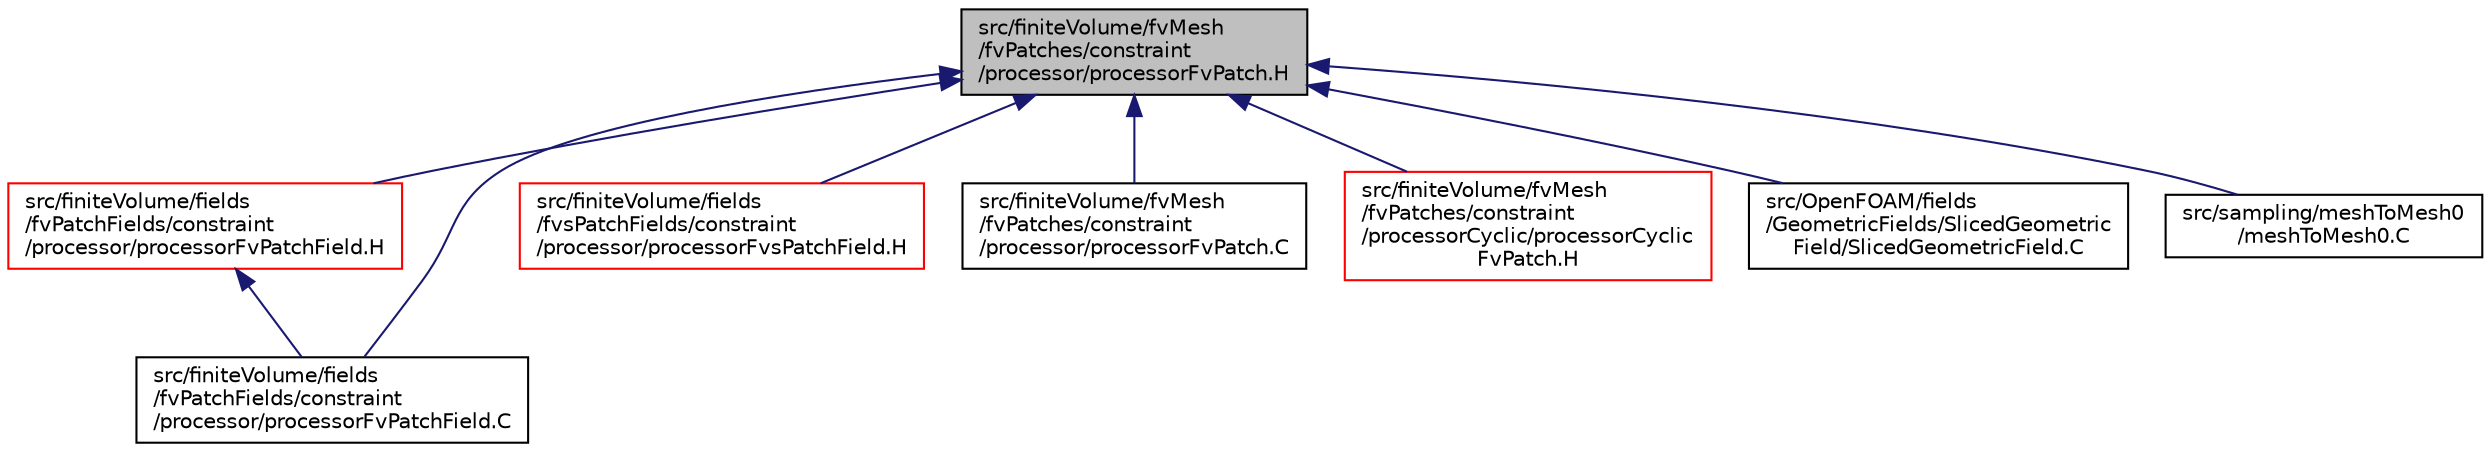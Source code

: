 digraph "src/finiteVolume/fvMesh/fvPatches/constraint/processor/processorFvPatch.H"
{
  bgcolor="transparent";
  edge [fontname="Helvetica",fontsize="10",labelfontname="Helvetica",labelfontsize="10"];
  node [fontname="Helvetica",fontsize="10",shape=record];
  Node249 [label="src/finiteVolume/fvMesh\l/fvPatches/constraint\l/processor/processorFvPatch.H",height=0.2,width=0.4,color="black", fillcolor="grey75", style="filled", fontcolor="black"];
  Node249 -> Node250 [dir="back",color="midnightblue",fontsize="10",style="solid",fontname="Helvetica"];
  Node250 [label="src/finiteVolume/fields\l/fvPatchFields/constraint\l/processor/processorFvPatchField.H",height=0.2,width=0.4,color="red",URL="$a01811.html"];
  Node250 -> Node252 [dir="back",color="midnightblue",fontsize="10",style="solid",fontname="Helvetica"];
  Node252 [label="src/finiteVolume/fields\l/fvPatchFields/constraint\l/processor/processorFvPatchField.C",height=0.2,width=0.4,color="black",URL="$a01808.html"];
  Node249 -> Node252 [dir="back",color="midnightblue",fontsize="10",style="solid",fontname="Helvetica"];
  Node249 -> Node262 [dir="back",color="midnightblue",fontsize="10",style="solid",fontname="Helvetica"];
  Node262 [label="src/finiteVolume/fields\l/fvsPatchFields/constraint\l/processor/processorFvsPatchField.H",height=0.2,width=0.4,color="red",URL="$a02798.html"];
  Node249 -> Node266 [dir="back",color="midnightblue",fontsize="10",style="solid",fontname="Helvetica"];
  Node266 [label="src/finiteVolume/fvMesh\l/fvPatches/constraint\l/processor/processorFvPatch.C",height=0.2,width=0.4,color="black",URL="$a03797.html"];
  Node249 -> Node267 [dir="back",color="midnightblue",fontsize="10",style="solid",fontname="Helvetica"];
  Node267 [label="src/finiteVolume/fvMesh\l/fvPatches/constraint\l/processorCyclic/processorCyclic\lFvPatch.H",height=0.2,width=0.4,color="red",URL="$a03806.html"];
  Node249 -> Node273 [dir="back",color="midnightblue",fontsize="10",style="solid",fontname="Helvetica"];
  Node273 [label="src/OpenFOAM/fields\l/GeometricFields/SlicedGeometric\lField/SlicedGeometricField.C",height=0.2,width=0.4,color="black",URL="$a10601.html"];
  Node249 -> Node274 [dir="back",color="midnightblue",fontsize="10",style="solid",fontname="Helvetica"];
  Node274 [label="src/sampling/meshToMesh0\l/meshToMesh0.C",height=0.2,width=0.4,color="black",URL="$a14930.html"];
}
